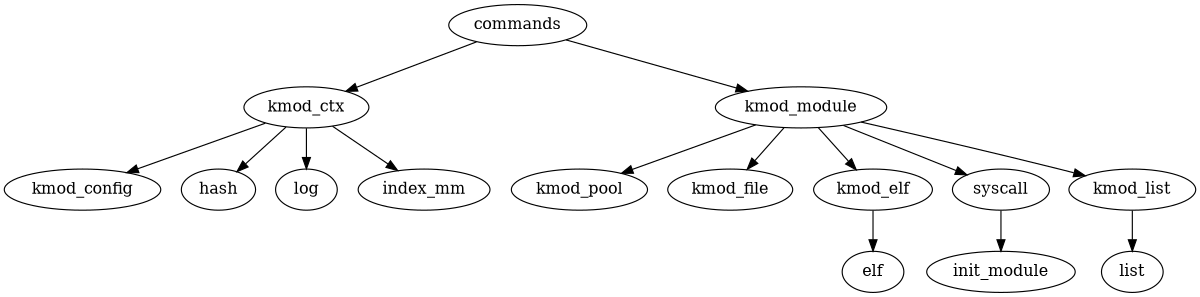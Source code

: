 digraph G {

	size="8, 8";  

	commands -> kmod_ctx;
	commands -> kmod_module;

	kmod_ctx -> kmod_config;
	kmod_ctx -> hash;
	kmod_ctx -> log;
	kmod_ctx -> index_mm;

	kmod_module -> kmod_pool;
	kmod_module -> kmod_file;
	kmod_module -> kmod_elf;
	kmod_module -> syscall;

	syscall -> init_module;

	kmod_module -> kmod_list;

	kmod_elf -> elf;
	kmod_list -> list;

}


